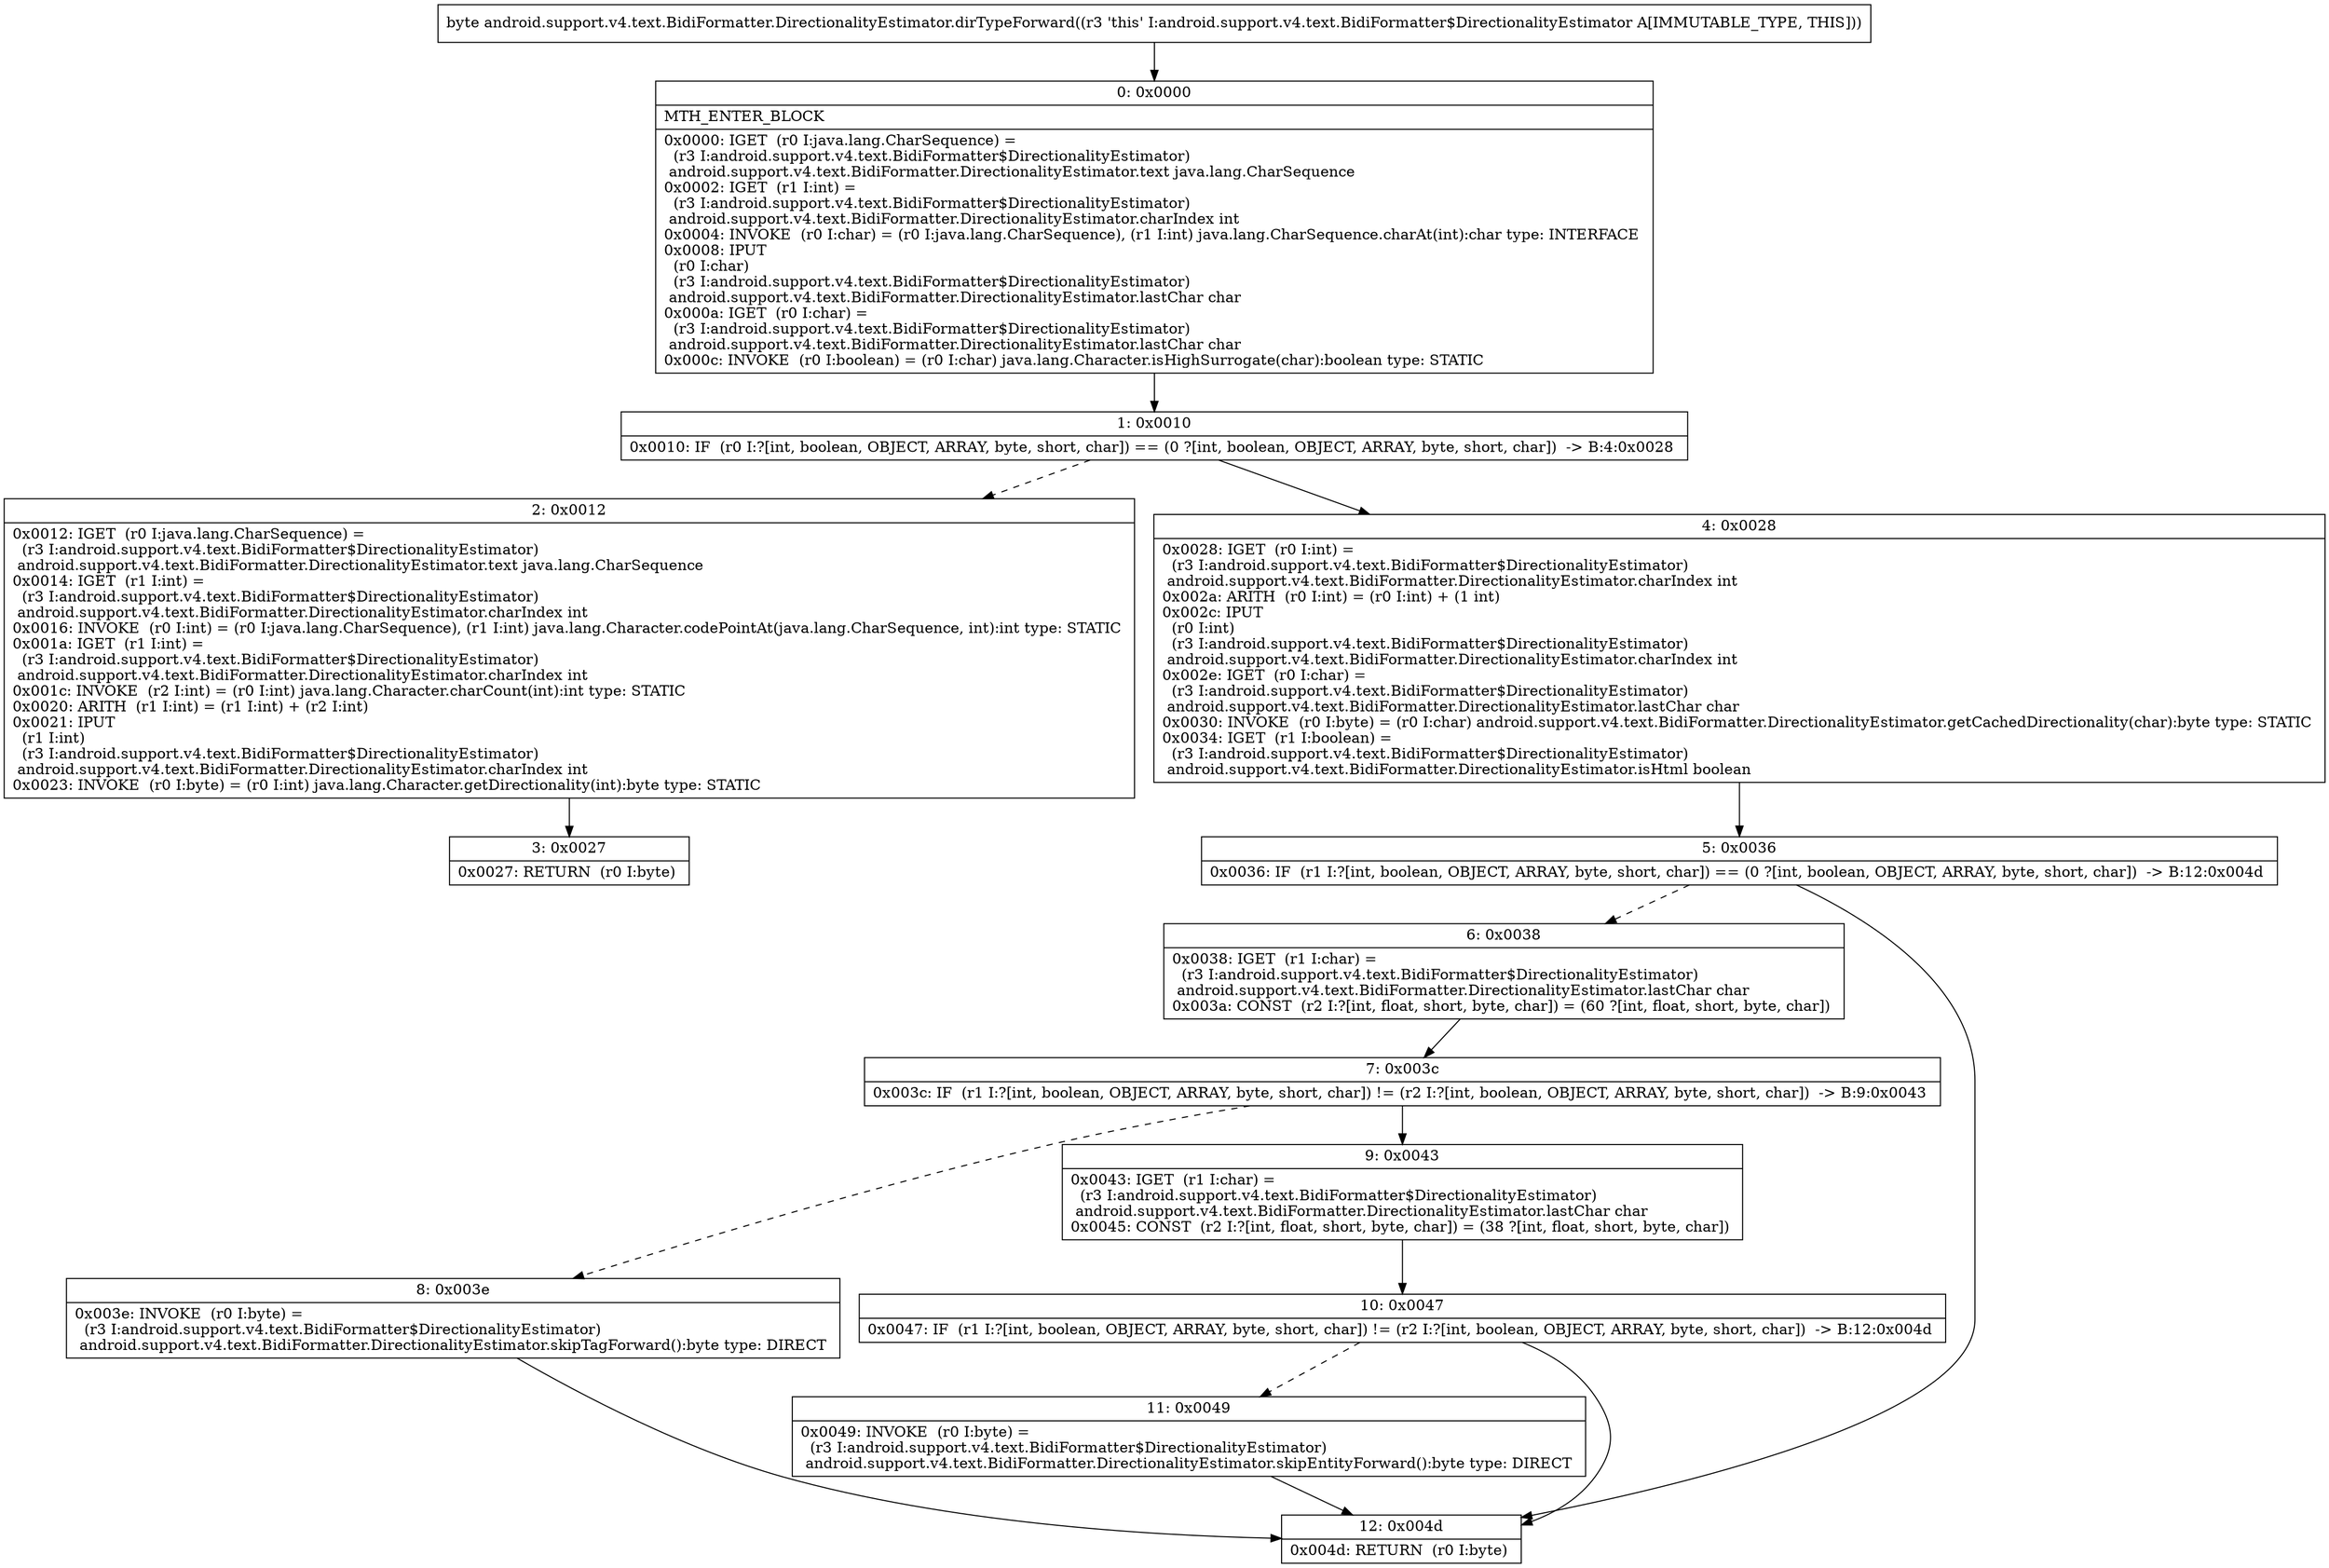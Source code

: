 digraph "CFG forandroid.support.v4.text.BidiFormatter.DirectionalityEstimator.dirTypeForward()B" {
Node_0 [shape=record,label="{0\:\ 0x0000|MTH_ENTER_BLOCK\l|0x0000: IGET  (r0 I:java.lang.CharSequence) = \l  (r3 I:android.support.v4.text.BidiFormatter$DirectionalityEstimator)\l android.support.v4.text.BidiFormatter.DirectionalityEstimator.text java.lang.CharSequence \l0x0002: IGET  (r1 I:int) = \l  (r3 I:android.support.v4.text.BidiFormatter$DirectionalityEstimator)\l android.support.v4.text.BidiFormatter.DirectionalityEstimator.charIndex int \l0x0004: INVOKE  (r0 I:char) = (r0 I:java.lang.CharSequence), (r1 I:int) java.lang.CharSequence.charAt(int):char type: INTERFACE \l0x0008: IPUT  \l  (r0 I:char)\l  (r3 I:android.support.v4.text.BidiFormatter$DirectionalityEstimator)\l android.support.v4.text.BidiFormatter.DirectionalityEstimator.lastChar char \l0x000a: IGET  (r0 I:char) = \l  (r3 I:android.support.v4.text.BidiFormatter$DirectionalityEstimator)\l android.support.v4.text.BidiFormatter.DirectionalityEstimator.lastChar char \l0x000c: INVOKE  (r0 I:boolean) = (r0 I:char) java.lang.Character.isHighSurrogate(char):boolean type: STATIC \l}"];
Node_1 [shape=record,label="{1\:\ 0x0010|0x0010: IF  (r0 I:?[int, boolean, OBJECT, ARRAY, byte, short, char]) == (0 ?[int, boolean, OBJECT, ARRAY, byte, short, char])  \-\> B:4:0x0028 \l}"];
Node_2 [shape=record,label="{2\:\ 0x0012|0x0012: IGET  (r0 I:java.lang.CharSequence) = \l  (r3 I:android.support.v4.text.BidiFormatter$DirectionalityEstimator)\l android.support.v4.text.BidiFormatter.DirectionalityEstimator.text java.lang.CharSequence \l0x0014: IGET  (r1 I:int) = \l  (r3 I:android.support.v4.text.BidiFormatter$DirectionalityEstimator)\l android.support.v4.text.BidiFormatter.DirectionalityEstimator.charIndex int \l0x0016: INVOKE  (r0 I:int) = (r0 I:java.lang.CharSequence), (r1 I:int) java.lang.Character.codePointAt(java.lang.CharSequence, int):int type: STATIC \l0x001a: IGET  (r1 I:int) = \l  (r3 I:android.support.v4.text.BidiFormatter$DirectionalityEstimator)\l android.support.v4.text.BidiFormatter.DirectionalityEstimator.charIndex int \l0x001c: INVOKE  (r2 I:int) = (r0 I:int) java.lang.Character.charCount(int):int type: STATIC \l0x0020: ARITH  (r1 I:int) = (r1 I:int) + (r2 I:int) \l0x0021: IPUT  \l  (r1 I:int)\l  (r3 I:android.support.v4.text.BidiFormatter$DirectionalityEstimator)\l android.support.v4.text.BidiFormatter.DirectionalityEstimator.charIndex int \l0x0023: INVOKE  (r0 I:byte) = (r0 I:int) java.lang.Character.getDirectionality(int):byte type: STATIC \l}"];
Node_3 [shape=record,label="{3\:\ 0x0027|0x0027: RETURN  (r0 I:byte) \l}"];
Node_4 [shape=record,label="{4\:\ 0x0028|0x0028: IGET  (r0 I:int) = \l  (r3 I:android.support.v4.text.BidiFormatter$DirectionalityEstimator)\l android.support.v4.text.BidiFormatter.DirectionalityEstimator.charIndex int \l0x002a: ARITH  (r0 I:int) = (r0 I:int) + (1 int) \l0x002c: IPUT  \l  (r0 I:int)\l  (r3 I:android.support.v4.text.BidiFormatter$DirectionalityEstimator)\l android.support.v4.text.BidiFormatter.DirectionalityEstimator.charIndex int \l0x002e: IGET  (r0 I:char) = \l  (r3 I:android.support.v4.text.BidiFormatter$DirectionalityEstimator)\l android.support.v4.text.BidiFormatter.DirectionalityEstimator.lastChar char \l0x0030: INVOKE  (r0 I:byte) = (r0 I:char) android.support.v4.text.BidiFormatter.DirectionalityEstimator.getCachedDirectionality(char):byte type: STATIC \l0x0034: IGET  (r1 I:boolean) = \l  (r3 I:android.support.v4.text.BidiFormatter$DirectionalityEstimator)\l android.support.v4.text.BidiFormatter.DirectionalityEstimator.isHtml boolean \l}"];
Node_5 [shape=record,label="{5\:\ 0x0036|0x0036: IF  (r1 I:?[int, boolean, OBJECT, ARRAY, byte, short, char]) == (0 ?[int, boolean, OBJECT, ARRAY, byte, short, char])  \-\> B:12:0x004d \l}"];
Node_6 [shape=record,label="{6\:\ 0x0038|0x0038: IGET  (r1 I:char) = \l  (r3 I:android.support.v4.text.BidiFormatter$DirectionalityEstimator)\l android.support.v4.text.BidiFormatter.DirectionalityEstimator.lastChar char \l0x003a: CONST  (r2 I:?[int, float, short, byte, char]) = (60 ?[int, float, short, byte, char]) \l}"];
Node_7 [shape=record,label="{7\:\ 0x003c|0x003c: IF  (r1 I:?[int, boolean, OBJECT, ARRAY, byte, short, char]) != (r2 I:?[int, boolean, OBJECT, ARRAY, byte, short, char])  \-\> B:9:0x0043 \l}"];
Node_8 [shape=record,label="{8\:\ 0x003e|0x003e: INVOKE  (r0 I:byte) = \l  (r3 I:android.support.v4.text.BidiFormatter$DirectionalityEstimator)\l android.support.v4.text.BidiFormatter.DirectionalityEstimator.skipTagForward():byte type: DIRECT \l}"];
Node_9 [shape=record,label="{9\:\ 0x0043|0x0043: IGET  (r1 I:char) = \l  (r3 I:android.support.v4.text.BidiFormatter$DirectionalityEstimator)\l android.support.v4.text.BidiFormatter.DirectionalityEstimator.lastChar char \l0x0045: CONST  (r2 I:?[int, float, short, byte, char]) = (38 ?[int, float, short, byte, char]) \l}"];
Node_10 [shape=record,label="{10\:\ 0x0047|0x0047: IF  (r1 I:?[int, boolean, OBJECT, ARRAY, byte, short, char]) != (r2 I:?[int, boolean, OBJECT, ARRAY, byte, short, char])  \-\> B:12:0x004d \l}"];
Node_11 [shape=record,label="{11\:\ 0x0049|0x0049: INVOKE  (r0 I:byte) = \l  (r3 I:android.support.v4.text.BidiFormatter$DirectionalityEstimator)\l android.support.v4.text.BidiFormatter.DirectionalityEstimator.skipEntityForward():byte type: DIRECT \l}"];
Node_12 [shape=record,label="{12\:\ 0x004d|0x004d: RETURN  (r0 I:byte) \l}"];
MethodNode[shape=record,label="{byte android.support.v4.text.BidiFormatter.DirectionalityEstimator.dirTypeForward((r3 'this' I:android.support.v4.text.BidiFormatter$DirectionalityEstimator A[IMMUTABLE_TYPE, THIS])) }"];
MethodNode -> Node_0;
Node_0 -> Node_1;
Node_1 -> Node_2[style=dashed];
Node_1 -> Node_4;
Node_2 -> Node_3;
Node_4 -> Node_5;
Node_5 -> Node_6[style=dashed];
Node_5 -> Node_12;
Node_6 -> Node_7;
Node_7 -> Node_8[style=dashed];
Node_7 -> Node_9;
Node_8 -> Node_12;
Node_9 -> Node_10;
Node_10 -> Node_11[style=dashed];
Node_10 -> Node_12;
Node_11 -> Node_12;
}

